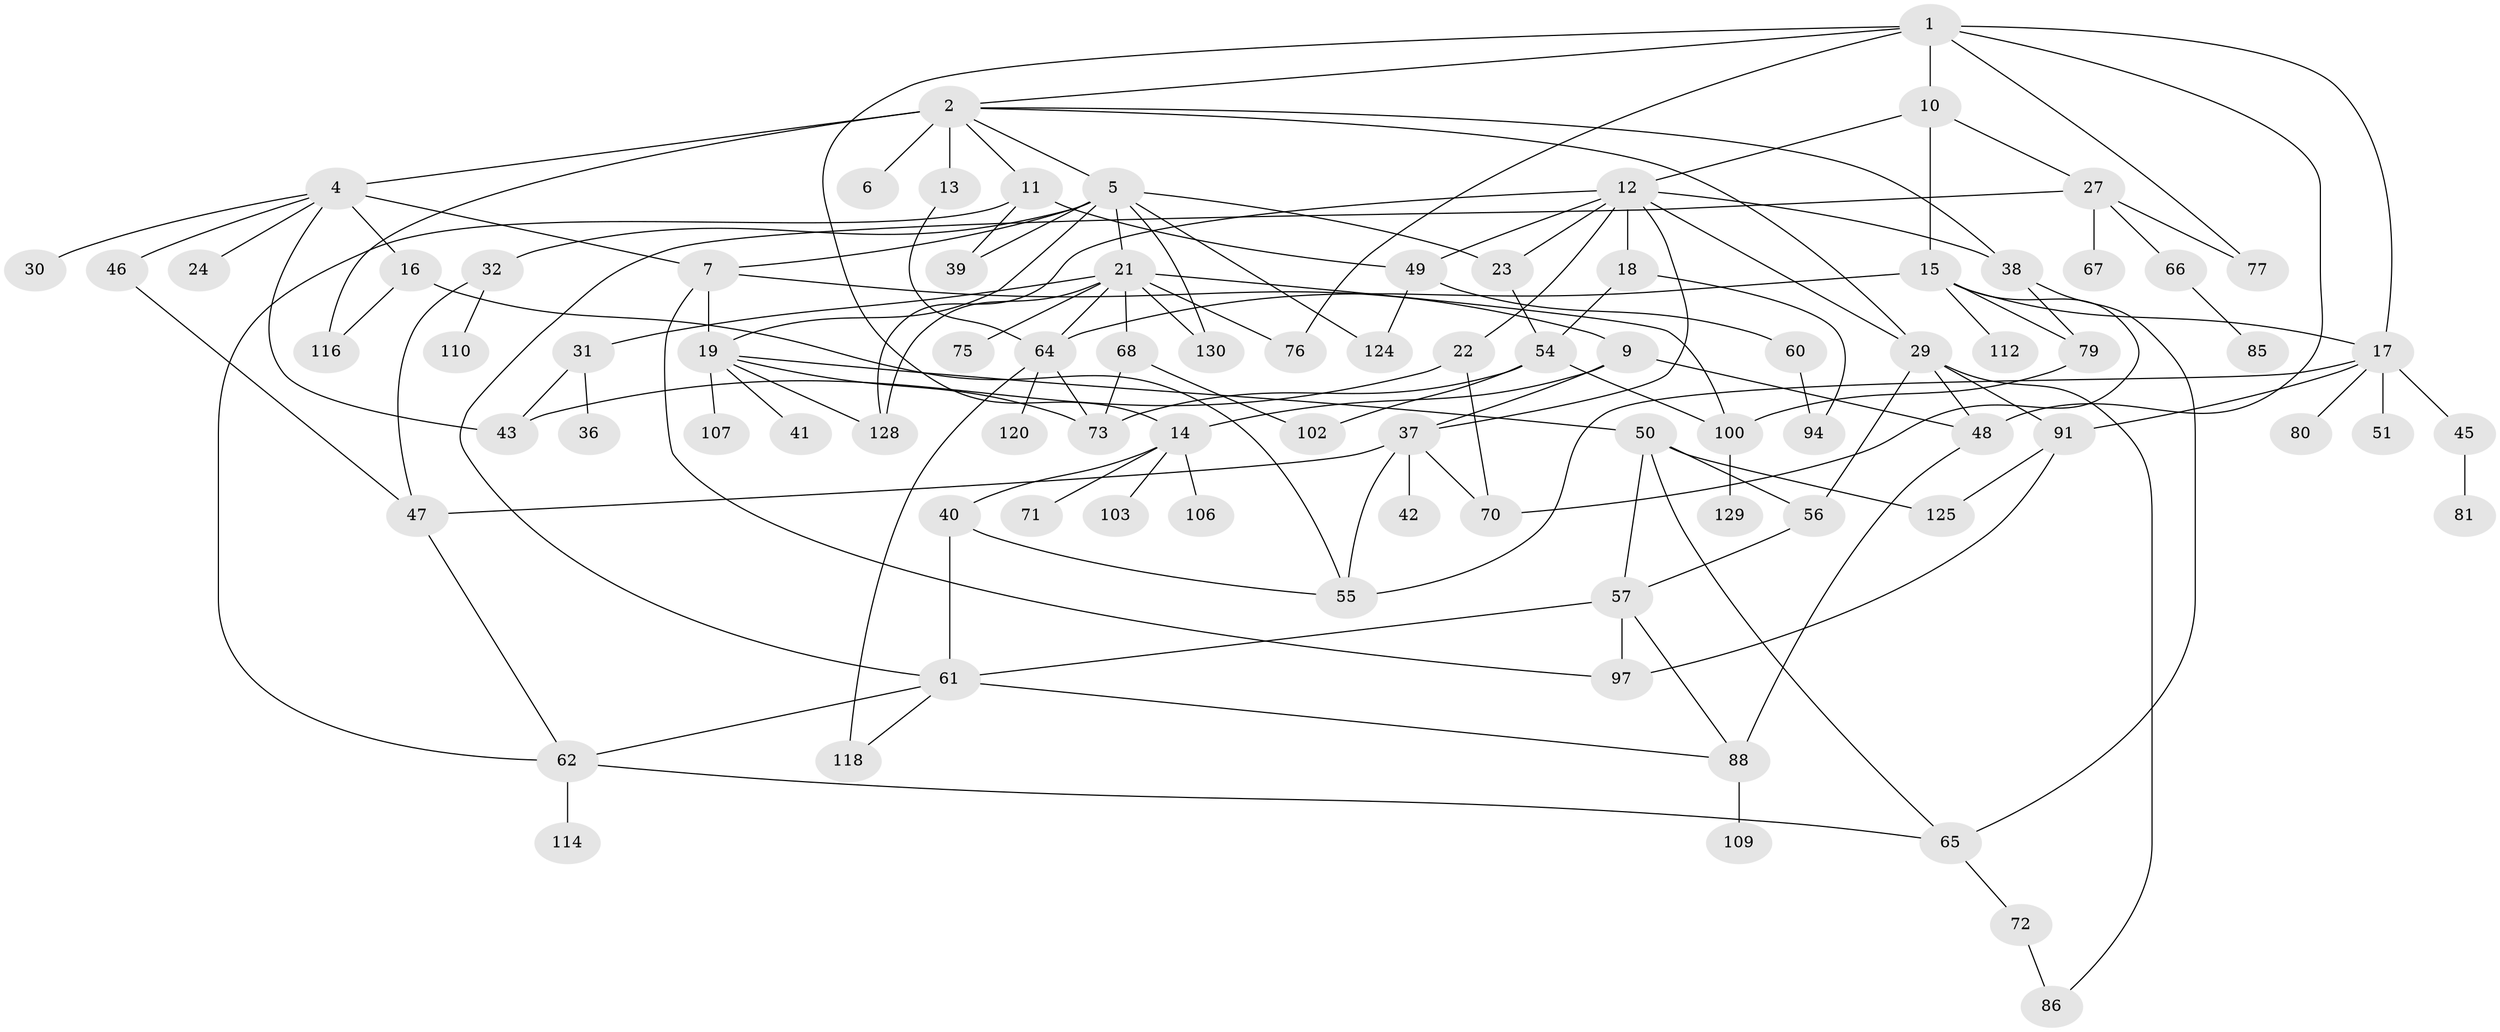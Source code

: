 // original degree distribution, {6: 0.06923076923076923, 9: 0.007692307692307693, 4: 0.13076923076923078, 8: 0.015384615384615385, 2: 0.23076923076923078, 3: 0.25384615384615383, 5: 0.05384615384615385, 1: 0.23076923076923078, 7: 0.007692307692307693}
// Generated by graph-tools (version 1.1) at 2025/41/03/06/25 10:41:25]
// undirected, 86 vertices, 140 edges
graph export_dot {
graph [start="1"]
  node [color=gray90,style=filled];
  1 [super="+8"];
  2 [super="+3"];
  4 [super="+20"];
  5 [super="+119"];
  6;
  7 [super="+99"];
  9 [super="+44"];
  10;
  11;
  12 [super="+25"];
  13;
  14 [super="+108"];
  15 [super="+26"];
  16;
  17 [super="+34"];
  18 [super="+33"];
  19 [super="+93"];
  21 [super="+28"];
  22 [super="+78"];
  23 [super="+122"];
  24 [super="+84"];
  27 [super="+98"];
  29 [super="+35"];
  30;
  31 [super="+104"];
  32 [super="+87"];
  36;
  37;
  38 [super="+52"];
  39;
  40 [super="+59"];
  41 [super="+126"];
  42 [super="+89"];
  43;
  45;
  46;
  47 [super="+127"];
  48 [super="+113"];
  49 [super="+53"];
  50 [super="+83"];
  51 [super="+74"];
  54 [super="+58"];
  55 [super="+63"];
  56;
  57 [super="+105"];
  60 [super="+121"];
  61 [super="+96"];
  62 [super="+95"];
  64 [super="+92"];
  65 [super="+69"];
  66;
  67;
  68;
  70;
  71;
  72;
  73 [super="+82"];
  75;
  76;
  77 [super="+111"];
  79;
  80;
  81;
  85;
  86;
  88 [super="+90"];
  91 [super="+117"];
  94;
  97 [super="+115"];
  100 [super="+101"];
  102 [super="+123"];
  103;
  106;
  107;
  109;
  110;
  112;
  114;
  116;
  118;
  120;
  124;
  125;
  128;
  129;
  130;
  1 -- 2;
  1 -- 10;
  1 -- 17;
  1 -- 76;
  1 -- 48;
  1 -- 77;
  1 -- 14;
  2 -- 4 [weight=2];
  2 -- 5;
  2 -- 6 [weight=2];
  2 -- 11;
  2 -- 13;
  2 -- 116;
  2 -- 38;
  2 -- 29;
  4 -- 16;
  4 -- 46;
  4 -- 7;
  4 -- 24;
  4 -- 43;
  4 -- 30;
  5 -- 7;
  5 -- 21;
  5 -- 32;
  5 -- 39;
  5 -- 130;
  5 -- 19;
  5 -- 124;
  5 -- 23;
  7 -- 9;
  7 -- 19;
  7 -- 97;
  9 -- 14;
  9 -- 37;
  9 -- 48;
  10 -- 12;
  10 -- 15;
  10 -- 27;
  11 -- 39;
  11 -- 62;
  11 -- 49;
  12 -- 18;
  12 -- 22;
  12 -- 23;
  12 -- 37;
  12 -- 128;
  12 -- 49;
  12 -- 29;
  12 -- 38;
  13 -- 64;
  14 -- 40;
  14 -- 71;
  14 -- 103;
  14 -- 106;
  15 -- 112;
  15 -- 70;
  15 -- 17;
  15 -- 79;
  15 -- 64;
  16 -- 116;
  16 -- 55;
  17 -- 80;
  17 -- 91;
  17 -- 51;
  17 -- 45;
  17 -- 55;
  18 -- 94;
  18 -- 54;
  19 -- 41;
  19 -- 50;
  19 -- 107;
  19 -- 73;
  19 -- 128;
  21 -- 31;
  21 -- 100;
  21 -- 128;
  21 -- 76;
  21 -- 130;
  21 -- 68;
  21 -- 75;
  21 -- 64;
  22 -- 43;
  22 -- 70;
  23 -- 54;
  27 -- 66;
  27 -- 67;
  27 -- 61;
  27 -- 77;
  29 -- 56;
  29 -- 86;
  29 -- 48;
  29 -- 91;
  31 -- 36;
  31 -- 43;
  32 -- 110;
  32 -- 47;
  37 -- 42;
  37 -- 47;
  37 -- 55 [weight=2];
  37 -- 70;
  38 -- 65;
  38 -- 79;
  40 -- 61;
  40 -- 55;
  45 -- 81;
  46 -- 47;
  47 -- 62;
  48 -- 88 [weight=2];
  49 -- 60;
  49 -- 124;
  50 -- 65;
  50 -- 56;
  50 -- 125;
  50 -- 57;
  54 -- 73;
  54 -- 100;
  54 -- 102;
  56 -- 57;
  57 -- 61 [weight=2];
  57 -- 97;
  57 -- 88;
  60 -- 94;
  61 -- 118;
  61 -- 88;
  61 -- 62;
  62 -- 114;
  62 -- 65;
  64 -- 118;
  64 -- 120;
  64 -- 73;
  65 -- 72;
  66 -- 85;
  68 -- 102;
  68 -- 73;
  72 -- 86;
  79 -- 100;
  88 -- 109;
  91 -- 97;
  91 -- 125;
  100 -- 129;
}
